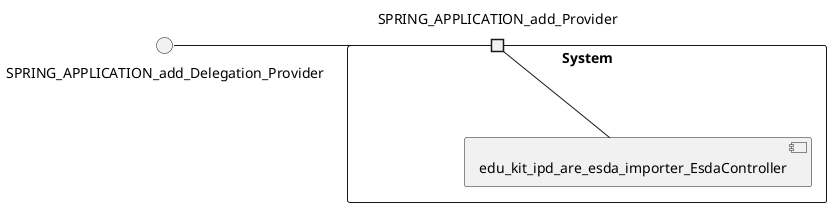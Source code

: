 @startuml
skinparam fixCircleLabelOverlapping true
skinparam componentStyle uml2
() SPRING_APPLICATION_add_Delegation_Provider
rectangle System {
[edu_kit_ipd_are_esda_importer_EsdaController] [[kit-sdq-esda.repository#_tvEooBDOEe-ZKOfzb9TweA]]
port SPRING_APPLICATION_add_Provider
SPRING_APPLICATION_add_Delegation_Provider - SPRING_APPLICATION_add_Provider
SPRING_APPLICATION_add_Provider - [edu_kit_ipd_are_esda_importer_EsdaController]
}

@enduml
